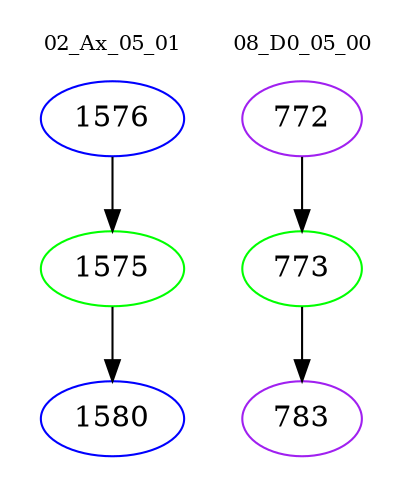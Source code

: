 digraph{
subgraph cluster_0 {
color = white
label = "02_Ax_05_01";
fontsize=10;
T0_1576 [label="1576", color="blue"]
T0_1576 -> T0_1575 [color="black"]
T0_1575 [label="1575", color="green"]
T0_1575 -> T0_1580 [color="black"]
T0_1580 [label="1580", color="blue"]
}
subgraph cluster_1 {
color = white
label = "08_D0_05_00";
fontsize=10;
T1_772 [label="772", color="purple"]
T1_772 -> T1_773 [color="black"]
T1_773 [label="773", color="green"]
T1_773 -> T1_783 [color="black"]
T1_783 [label="783", color="purple"]
}
}

